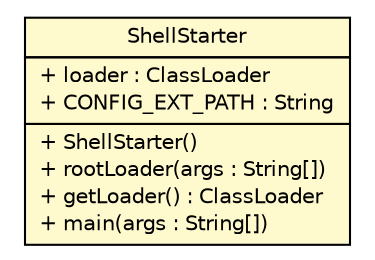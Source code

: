 #!/usr/local/bin/dot
#
# Class diagram 
# Generated by UMLGraph version R5_6 (http://www.umlgraph.org/)
#

digraph G {
	edge [fontname="Helvetica",fontsize=10,labelfontname="Helvetica",labelfontsize=10];
	node [fontname="Helvetica",fontsize=10,shape=plaintext];
	nodesep=0.25;
	ranksep=0.5;
	// sorcer.tools.shell.ShellStarter
	c312692 [label=<<table title="sorcer.tools.shell.ShellStarter" border="0" cellborder="1" cellspacing="0" cellpadding="2" port="p" bgcolor="lemonChiffon" href="./ShellStarter.html">
		<tr><td><table border="0" cellspacing="0" cellpadding="1">
<tr><td align="center" balign="center"> ShellStarter </td></tr>
		</table></td></tr>
		<tr><td><table border="0" cellspacing="0" cellpadding="1">
<tr><td align="left" balign="left"> + loader : ClassLoader </td></tr>
<tr><td align="left" balign="left"> + CONFIG_EXT_PATH : String </td></tr>
		</table></td></tr>
		<tr><td><table border="0" cellspacing="0" cellpadding="1">
<tr><td align="left" balign="left"> + ShellStarter() </td></tr>
<tr><td align="left" balign="left"> + rootLoader(args : String[]) </td></tr>
<tr><td align="left" balign="left"> + getLoader() : ClassLoader </td></tr>
<tr><td align="left" balign="left"> + main(args : String[]) </td></tr>
		</table></td></tr>
		</table>>, URL="./ShellStarter.html", fontname="Helvetica", fontcolor="black", fontsize=10.0];
}

